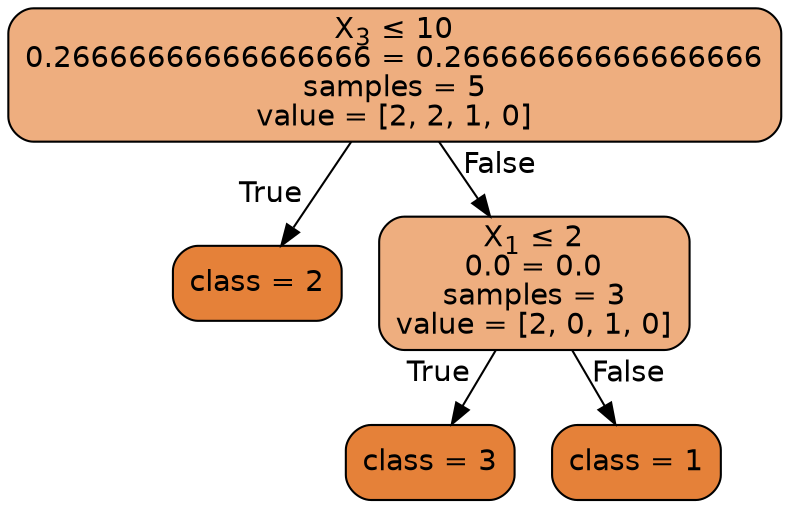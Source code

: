 
    digraph Tree {
    node [shape=box, style="filled, rounded", color="black", fontname=helvetica] ;
    edge [fontname=helvetica] ;
        0 [label=<X<SUB>3</SUB> &le; 10<br/>0.26666666666666666 = 0.26666666666666666<br/>samples = 5<br/>value = [2, 2, 1, 0]>, fillcolor="#e58139a4"] ;
    1 [label="class = 2", fillcolor="#e58139ff"] ;
    2 [label=<X<SUB>1</SUB> &le; 2<br/>0.0 = 0.0<br/>samples = 3<br/>value = [2, 0, 1, 0]>, fillcolor="#e58139a4"] ;
    5 [label="class = 3", fillcolor="#e58139ff"] ;
    6 [label="class = 1", fillcolor="#e58139ff"] ;
    2 -> 5 [labeldistance=2.5, labelangle=45, headlabel="True"] ;
    2 -> 6 [labeldistance=2.5, labelangle=-45, headlabel="False"] ;
    0 -> 1 [labeldistance=2.5, labelangle=45, headlabel="True"] ;
    0 -> 2 [labeldistance=2.5, labelangle=-45, headlabel="False"] ;

    }
    